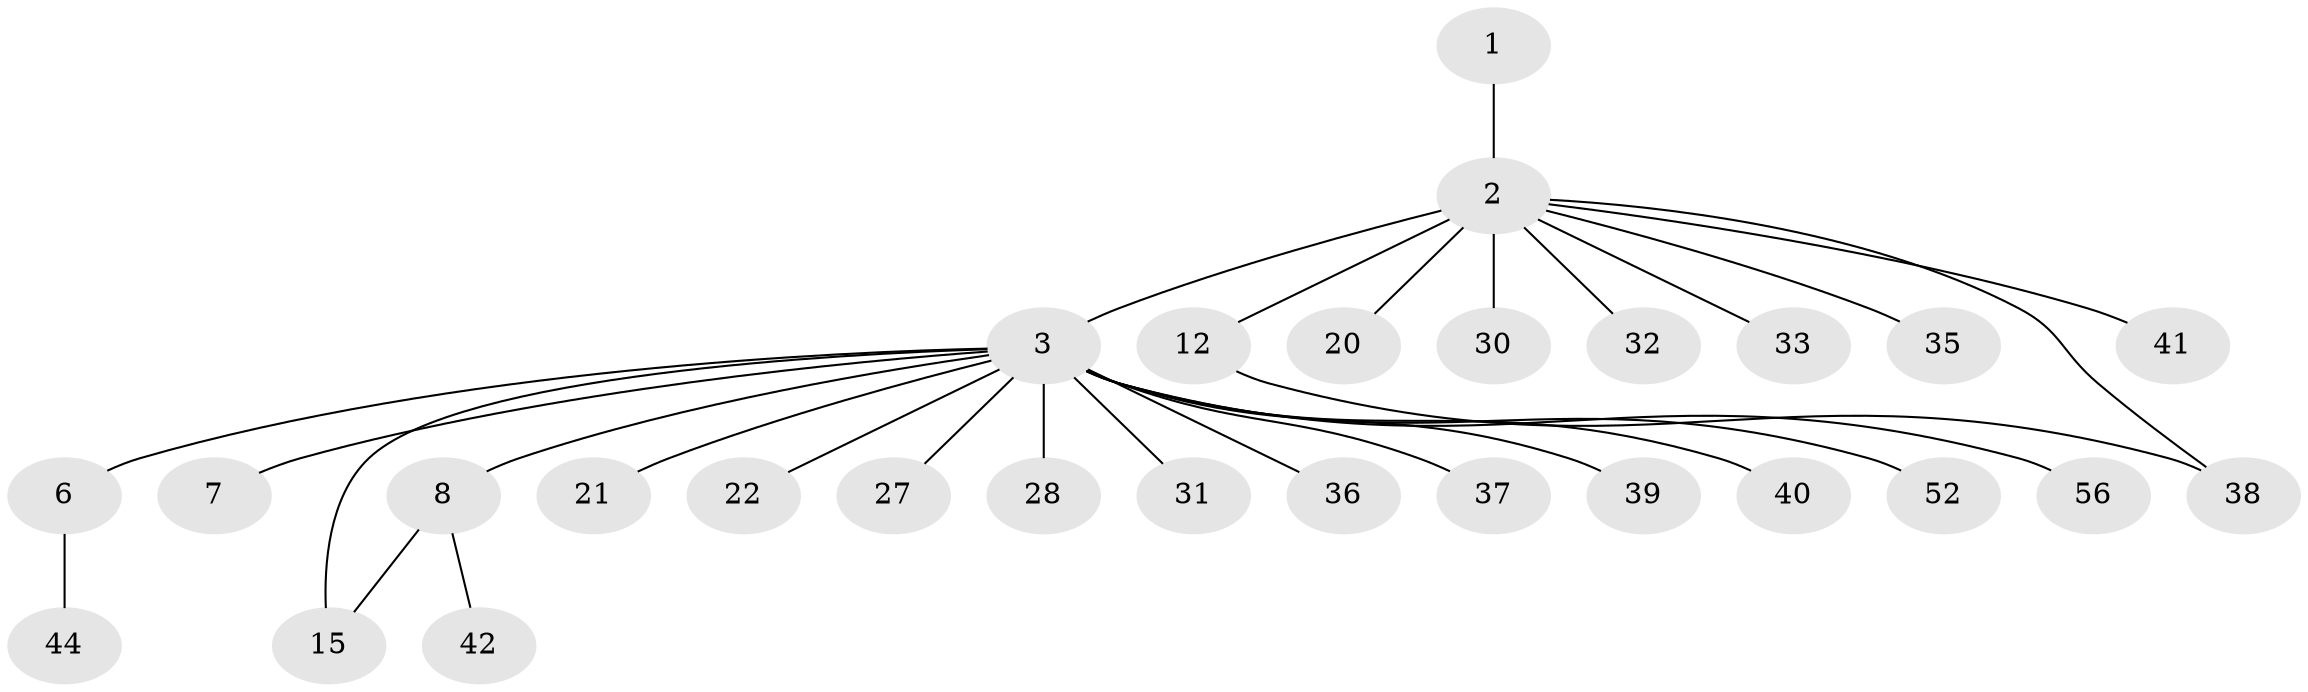 // original degree distribution, {2: 0.1527777777777778, 13: 0.013888888888888888, 6: 0.041666666666666664, 17: 0.013888888888888888, 3: 0.06944444444444445, 1: 0.6111111111111112, 5: 0.027777777777777776, 4: 0.05555555555555555, 9: 0.013888888888888888}
// Generated by graph-tools (version 1.1) at 2025/18/03/04/25 18:18:04]
// undirected, 28 vertices, 29 edges
graph export_dot {
graph [start="1"]
  node [color=gray90,style=filled];
  1 [super="+67"];
  2 [super="+13+5+9+29+19+17+11+14"];
  3 [super="+4+16+58+65+10"];
  6 [super="+43"];
  7;
  8 [super="+68+49+24"];
  12 [super="+64+51+18"];
  15 [super="+62+26"];
  20;
  21 [super="+34"];
  22 [super="+46+25"];
  27;
  28 [super="+59"];
  30;
  31 [super="+63"];
  32;
  33;
  35;
  36;
  37;
  38;
  39;
  40;
  41;
  42;
  44;
  52;
  56;
  1 -- 2;
  2 -- 3 [weight=3];
  2 -- 33;
  2 -- 38;
  2 -- 30;
  2 -- 41;
  2 -- 12;
  2 -- 20;
  2 -- 32;
  2 -- 35;
  3 -- 6 [weight=2];
  3 -- 7;
  3 -- 8;
  3 -- 21;
  3 -- 22;
  3 -- 27;
  3 -- 28 [weight=2];
  3 -- 36;
  3 -- 40;
  3 -- 52;
  3 -- 56;
  3 -- 37;
  3 -- 39;
  3 -- 31;
  3 -- 15;
  6 -- 44;
  8 -- 42;
  8 -- 15;
  12 -- 38;
}

